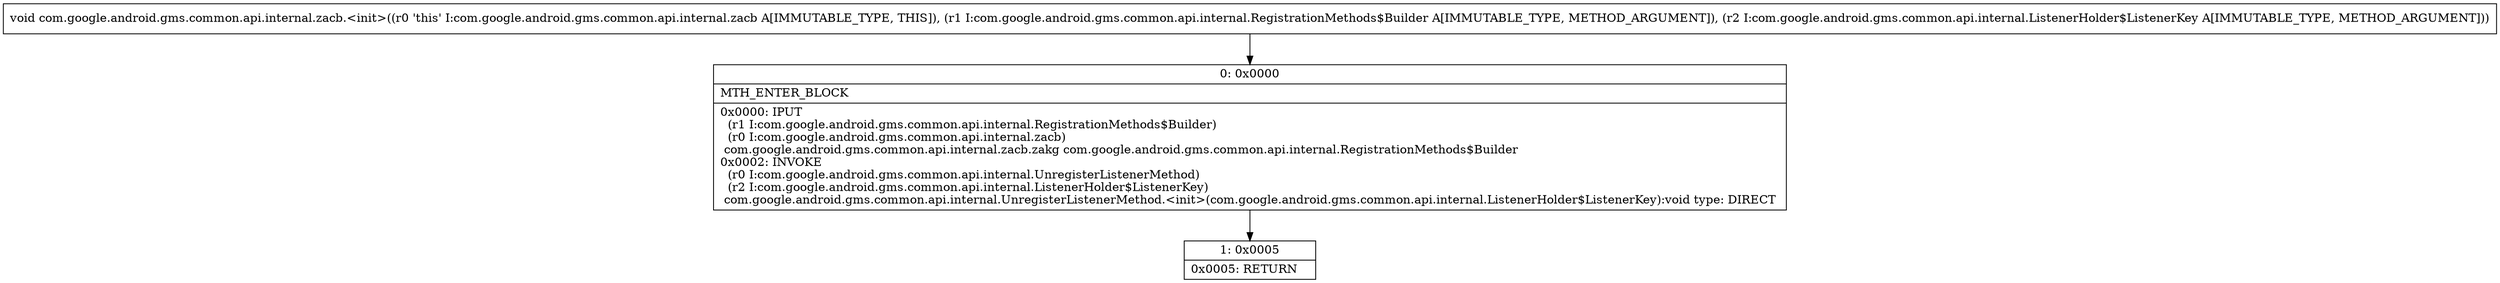 digraph "CFG forcom.google.android.gms.common.api.internal.zacb.\<init\>(Lcom\/google\/android\/gms\/common\/api\/internal\/RegistrationMethods$Builder;Lcom\/google\/android\/gms\/common\/api\/internal\/ListenerHolder$ListenerKey;)V" {
Node_0 [shape=record,label="{0\:\ 0x0000|MTH_ENTER_BLOCK\l|0x0000: IPUT  \l  (r1 I:com.google.android.gms.common.api.internal.RegistrationMethods$Builder)\l  (r0 I:com.google.android.gms.common.api.internal.zacb)\l com.google.android.gms.common.api.internal.zacb.zakg com.google.android.gms.common.api.internal.RegistrationMethods$Builder \l0x0002: INVOKE  \l  (r0 I:com.google.android.gms.common.api.internal.UnregisterListenerMethod)\l  (r2 I:com.google.android.gms.common.api.internal.ListenerHolder$ListenerKey)\l com.google.android.gms.common.api.internal.UnregisterListenerMethod.\<init\>(com.google.android.gms.common.api.internal.ListenerHolder$ListenerKey):void type: DIRECT \l}"];
Node_1 [shape=record,label="{1\:\ 0x0005|0x0005: RETURN   \l}"];
MethodNode[shape=record,label="{void com.google.android.gms.common.api.internal.zacb.\<init\>((r0 'this' I:com.google.android.gms.common.api.internal.zacb A[IMMUTABLE_TYPE, THIS]), (r1 I:com.google.android.gms.common.api.internal.RegistrationMethods$Builder A[IMMUTABLE_TYPE, METHOD_ARGUMENT]), (r2 I:com.google.android.gms.common.api.internal.ListenerHolder$ListenerKey A[IMMUTABLE_TYPE, METHOD_ARGUMENT])) }"];
MethodNode -> Node_0;
Node_0 -> Node_1;
}

